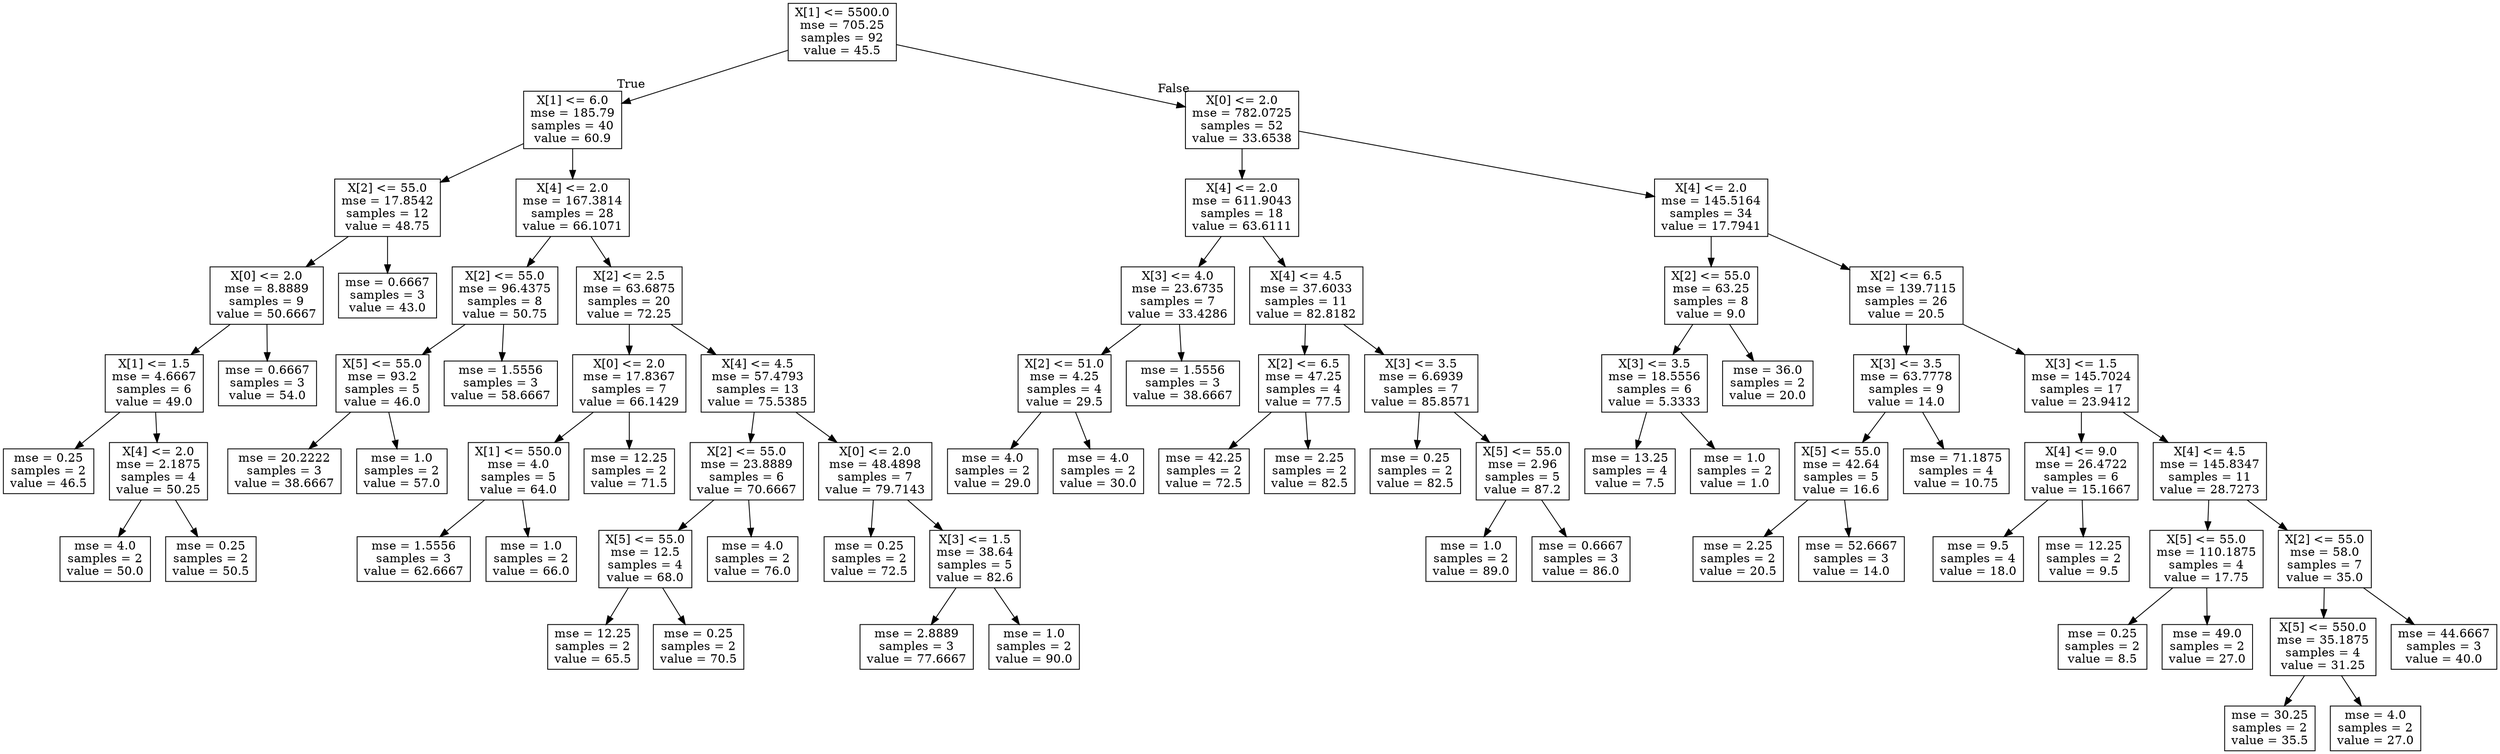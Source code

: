 digraph Tree {
node [shape=box] ;
0 [label="X[1] <= 5500.0\nmse = 705.25\nsamples = 92\nvalue = 45.5"] ;
1 [label="X[1] <= 6.0\nmse = 185.79\nsamples = 40\nvalue = 60.9"] ;
0 -> 1 [labeldistance=2.5, labelangle=45, headlabel="True"] ;
2 [label="X[2] <= 55.0\nmse = 17.8542\nsamples = 12\nvalue = 48.75"] ;
1 -> 2 ;
3 [label="X[0] <= 2.0\nmse = 8.8889\nsamples = 9\nvalue = 50.6667"] ;
2 -> 3 ;
4 [label="X[1] <= 1.5\nmse = 4.6667\nsamples = 6\nvalue = 49.0"] ;
3 -> 4 ;
5 [label="mse = 0.25\nsamples = 2\nvalue = 46.5"] ;
4 -> 5 ;
6 [label="X[4] <= 2.0\nmse = 2.1875\nsamples = 4\nvalue = 50.25"] ;
4 -> 6 ;
7 [label="mse = 4.0\nsamples = 2\nvalue = 50.0"] ;
6 -> 7 ;
8 [label="mse = 0.25\nsamples = 2\nvalue = 50.5"] ;
6 -> 8 ;
9 [label="mse = 0.6667\nsamples = 3\nvalue = 54.0"] ;
3 -> 9 ;
10 [label="mse = 0.6667\nsamples = 3\nvalue = 43.0"] ;
2 -> 10 ;
11 [label="X[4] <= 2.0\nmse = 167.3814\nsamples = 28\nvalue = 66.1071"] ;
1 -> 11 ;
12 [label="X[2] <= 55.0\nmse = 96.4375\nsamples = 8\nvalue = 50.75"] ;
11 -> 12 ;
13 [label="X[5] <= 55.0\nmse = 93.2\nsamples = 5\nvalue = 46.0"] ;
12 -> 13 ;
14 [label="mse = 20.2222\nsamples = 3\nvalue = 38.6667"] ;
13 -> 14 ;
15 [label="mse = 1.0\nsamples = 2\nvalue = 57.0"] ;
13 -> 15 ;
16 [label="mse = 1.5556\nsamples = 3\nvalue = 58.6667"] ;
12 -> 16 ;
17 [label="X[2] <= 2.5\nmse = 63.6875\nsamples = 20\nvalue = 72.25"] ;
11 -> 17 ;
18 [label="X[0] <= 2.0\nmse = 17.8367\nsamples = 7\nvalue = 66.1429"] ;
17 -> 18 ;
19 [label="X[1] <= 550.0\nmse = 4.0\nsamples = 5\nvalue = 64.0"] ;
18 -> 19 ;
20 [label="mse = 1.5556\nsamples = 3\nvalue = 62.6667"] ;
19 -> 20 ;
21 [label="mse = 1.0\nsamples = 2\nvalue = 66.0"] ;
19 -> 21 ;
22 [label="mse = 12.25\nsamples = 2\nvalue = 71.5"] ;
18 -> 22 ;
23 [label="X[4] <= 4.5\nmse = 57.4793\nsamples = 13\nvalue = 75.5385"] ;
17 -> 23 ;
24 [label="X[2] <= 55.0\nmse = 23.8889\nsamples = 6\nvalue = 70.6667"] ;
23 -> 24 ;
25 [label="X[5] <= 55.0\nmse = 12.5\nsamples = 4\nvalue = 68.0"] ;
24 -> 25 ;
26 [label="mse = 12.25\nsamples = 2\nvalue = 65.5"] ;
25 -> 26 ;
27 [label="mse = 0.25\nsamples = 2\nvalue = 70.5"] ;
25 -> 27 ;
28 [label="mse = 4.0\nsamples = 2\nvalue = 76.0"] ;
24 -> 28 ;
29 [label="X[0] <= 2.0\nmse = 48.4898\nsamples = 7\nvalue = 79.7143"] ;
23 -> 29 ;
30 [label="mse = 0.25\nsamples = 2\nvalue = 72.5"] ;
29 -> 30 ;
31 [label="X[3] <= 1.5\nmse = 38.64\nsamples = 5\nvalue = 82.6"] ;
29 -> 31 ;
32 [label="mse = 2.8889\nsamples = 3\nvalue = 77.6667"] ;
31 -> 32 ;
33 [label="mse = 1.0\nsamples = 2\nvalue = 90.0"] ;
31 -> 33 ;
34 [label="X[0] <= 2.0\nmse = 782.0725\nsamples = 52\nvalue = 33.6538"] ;
0 -> 34 [labeldistance=2.5, labelangle=-45, headlabel="False"] ;
35 [label="X[4] <= 2.0\nmse = 611.9043\nsamples = 18\nvalue = 63.6111"] ;
34 -> 35 ;
36 [label="X[3] <= 4.0\nmse = 23.6735\nsamples = 7\nvalue = 33.4286"] ;
35 -> 36 ;
37 [label="X[2] <= 51.0\nmse = 4.25\nsamples = 4\nvalue = 29.5"] ;
36 -> 37 ;
38 [label="mse = 4.0\nsamples = 2\nvalue = 29.0"] ;
37 -> 38 ;
39 [label="mse = 4.0\nsamples = 2\nvalue = 30.0"] ;
37 -> 39 ;
40 [label="mse = 1.5556\nsamples = 3\nvalue = 38.6667"] ;
36 -> 40 ;
41 [label="X[4] <= 4.5\nmse = 37.6033\nsamples = 11\nvalue = 82.8182"] ;
35 -> 41 ;
42 [label="X[2] <= 6.5\nmse = 47.25\nsamples = 4\nvalue = 77.5"] ;
41 -> 42 ;
43 [label="mse = 42.25\nsamples = 2\nvalue = 72.5"] ;
42 -> 43 ;
44 [label="mse = 2.25\nsamples = 2\nvalue = 82.5"] ;
42 -> 44 ;
45 [label="X[3] <= 3.5\nmse = 6.6939\nsamples = 7\nvalue = 85.8571"] ;
41 -> 45 ;
46 [label="mse = 0.25\nsamples = 2\nvalue = 82.5"] ;
45 -> 46 ;
47 [label="X[5] <= 55.0\nmse = 2.96\nsamples = 5\nvalue = 87.2"] ;
45 -> 47 ;
48 [label="mse = 1.0\nsamples = 2\nvalue = 89.0"] ;
47 -> 48 ;
49 [label="mse = 0.6667\nsamples = 3\nvalue = 86.0"] ;
47 -> 49 ;
50 [label="X[4] <= 2.0\nmse = 145.5164\nsamples = 34\nvalue = 17.7941"] ;
34 -> 50 ;
51 [label="X[2] <= 55.0\nmse = 63.25\nsamples = 8\nvalue = 9.0"] ;
50 -> 51 ;
52 [label="X[3] <= 3.5\nmse = 18.5556\nsamples = 6\nvalue = 5.3333"] ;
51 -> 52 ;
53 [label="mse = 13.25\nsamples = 4\nvalue = 7.5"] ;
52 -> 53 ;
54 [label="mse = 1.0\nsamples = 2\nvalue = 1.0"] ;
52 -> 54 ;
55 [label="mse = 36.0\nsamples = 2\nvalue = 20.0"] ;
51 -> 55 ;
56 [label="X[2] <= 6.5\nmse = 139.7115\nsamples = 26\nvalue = 20.5"] ;
50 -> 56 ;
57 [label="X[3] <= 3.5\nmse = 63.7778\nsamples = 9\nvalue = 14.0"] ;
56 -> 57 ;
58 [label="X[5] <= 55.0\nmse = 42.64\nsamples = 5\nvalue = 16.6"] ;
57 -> 58 ;
59 [label="mse = 2.25\nsamples = 2\nvalue = 20.5"] ;
58 -> 59 ;
60 [label="mse = 52.6667\nsamples = 3\nvalue = 14.0"] ;
58 -> 60 ;
61 [label="mse = 71.1875\nsamples = 4\nvalue = 10.75"] ;
57 -> 61 ;
62 [label="X[3] <= 1.5\nmse = 145.7024\nsamples = 17\nvalue = 23.9412"] ;
56 -> 62 ;
63 [label="X[4] <= 9.0\nmse = 26.4722\nsamples = 6\nvalue = 15.1667"] ;
62 -> 63 ;
64 [label="mse = 9.5\nsamples = 4\nvalue = 18.0"] ;
63 -> 64 ;
65 [label="mse = 12.25\nsamples = 2\nvalue = 9.5"] ;
63 -> 65 ;
66 [label="X[4] <= 4.5\nmse = 145.8347\nsamples = 11\nvalue = 28.7273"] ;
62 -> 66 ;
67 [label="X[5] <= 55.0\nmse = 110.1875\nsamples = 4\nvalue = 17.75"] ;
66 -> 67 ;
68 [label="mse = 0.25\nsamples = 2\nvalue = 8.5"] ;
67 -> 68 ;
69 [label="mse = 49.0\nsamples = 2\nvalue = 27.0"] ;
67 -> 69 ;
70 [label="X[2] <= 55.0\nmse = 58.0\nsamples = 7\nvalue = 35.0"] ;
66 -> 70 ;
71 [label="X[5] <= 550.0\nmse = 35.1875\nsamples = 4\nvalue = 31.25"] ;
70 -> 71 ;
72 [label="mse = 30.25\nsamples = 2\nvalue = 35.5"] ;
71 -> 72 ;
73 [label="mse = 4.0\nsamples = 2\nvalue = 27.0"] ;
71 -> 73 ;
74 [label="mse = 44.6667\nsamples = 3\nvalue = 40.0"] ;
70 -> 74 ;
}